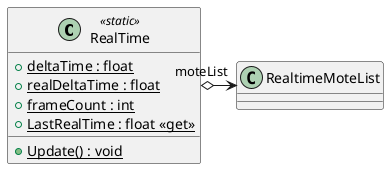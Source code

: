 @startuml
class RealTime <<static>> {
    + {static} deltaTime : float
    + {static} realDeltaTime : float
    + {static} frameCount : int
    + {static} LastRealTime : float <<get>>
    + {static} Update() : void
}
RealTime o-> "moteList" RealtimeMoteList
@enduml
